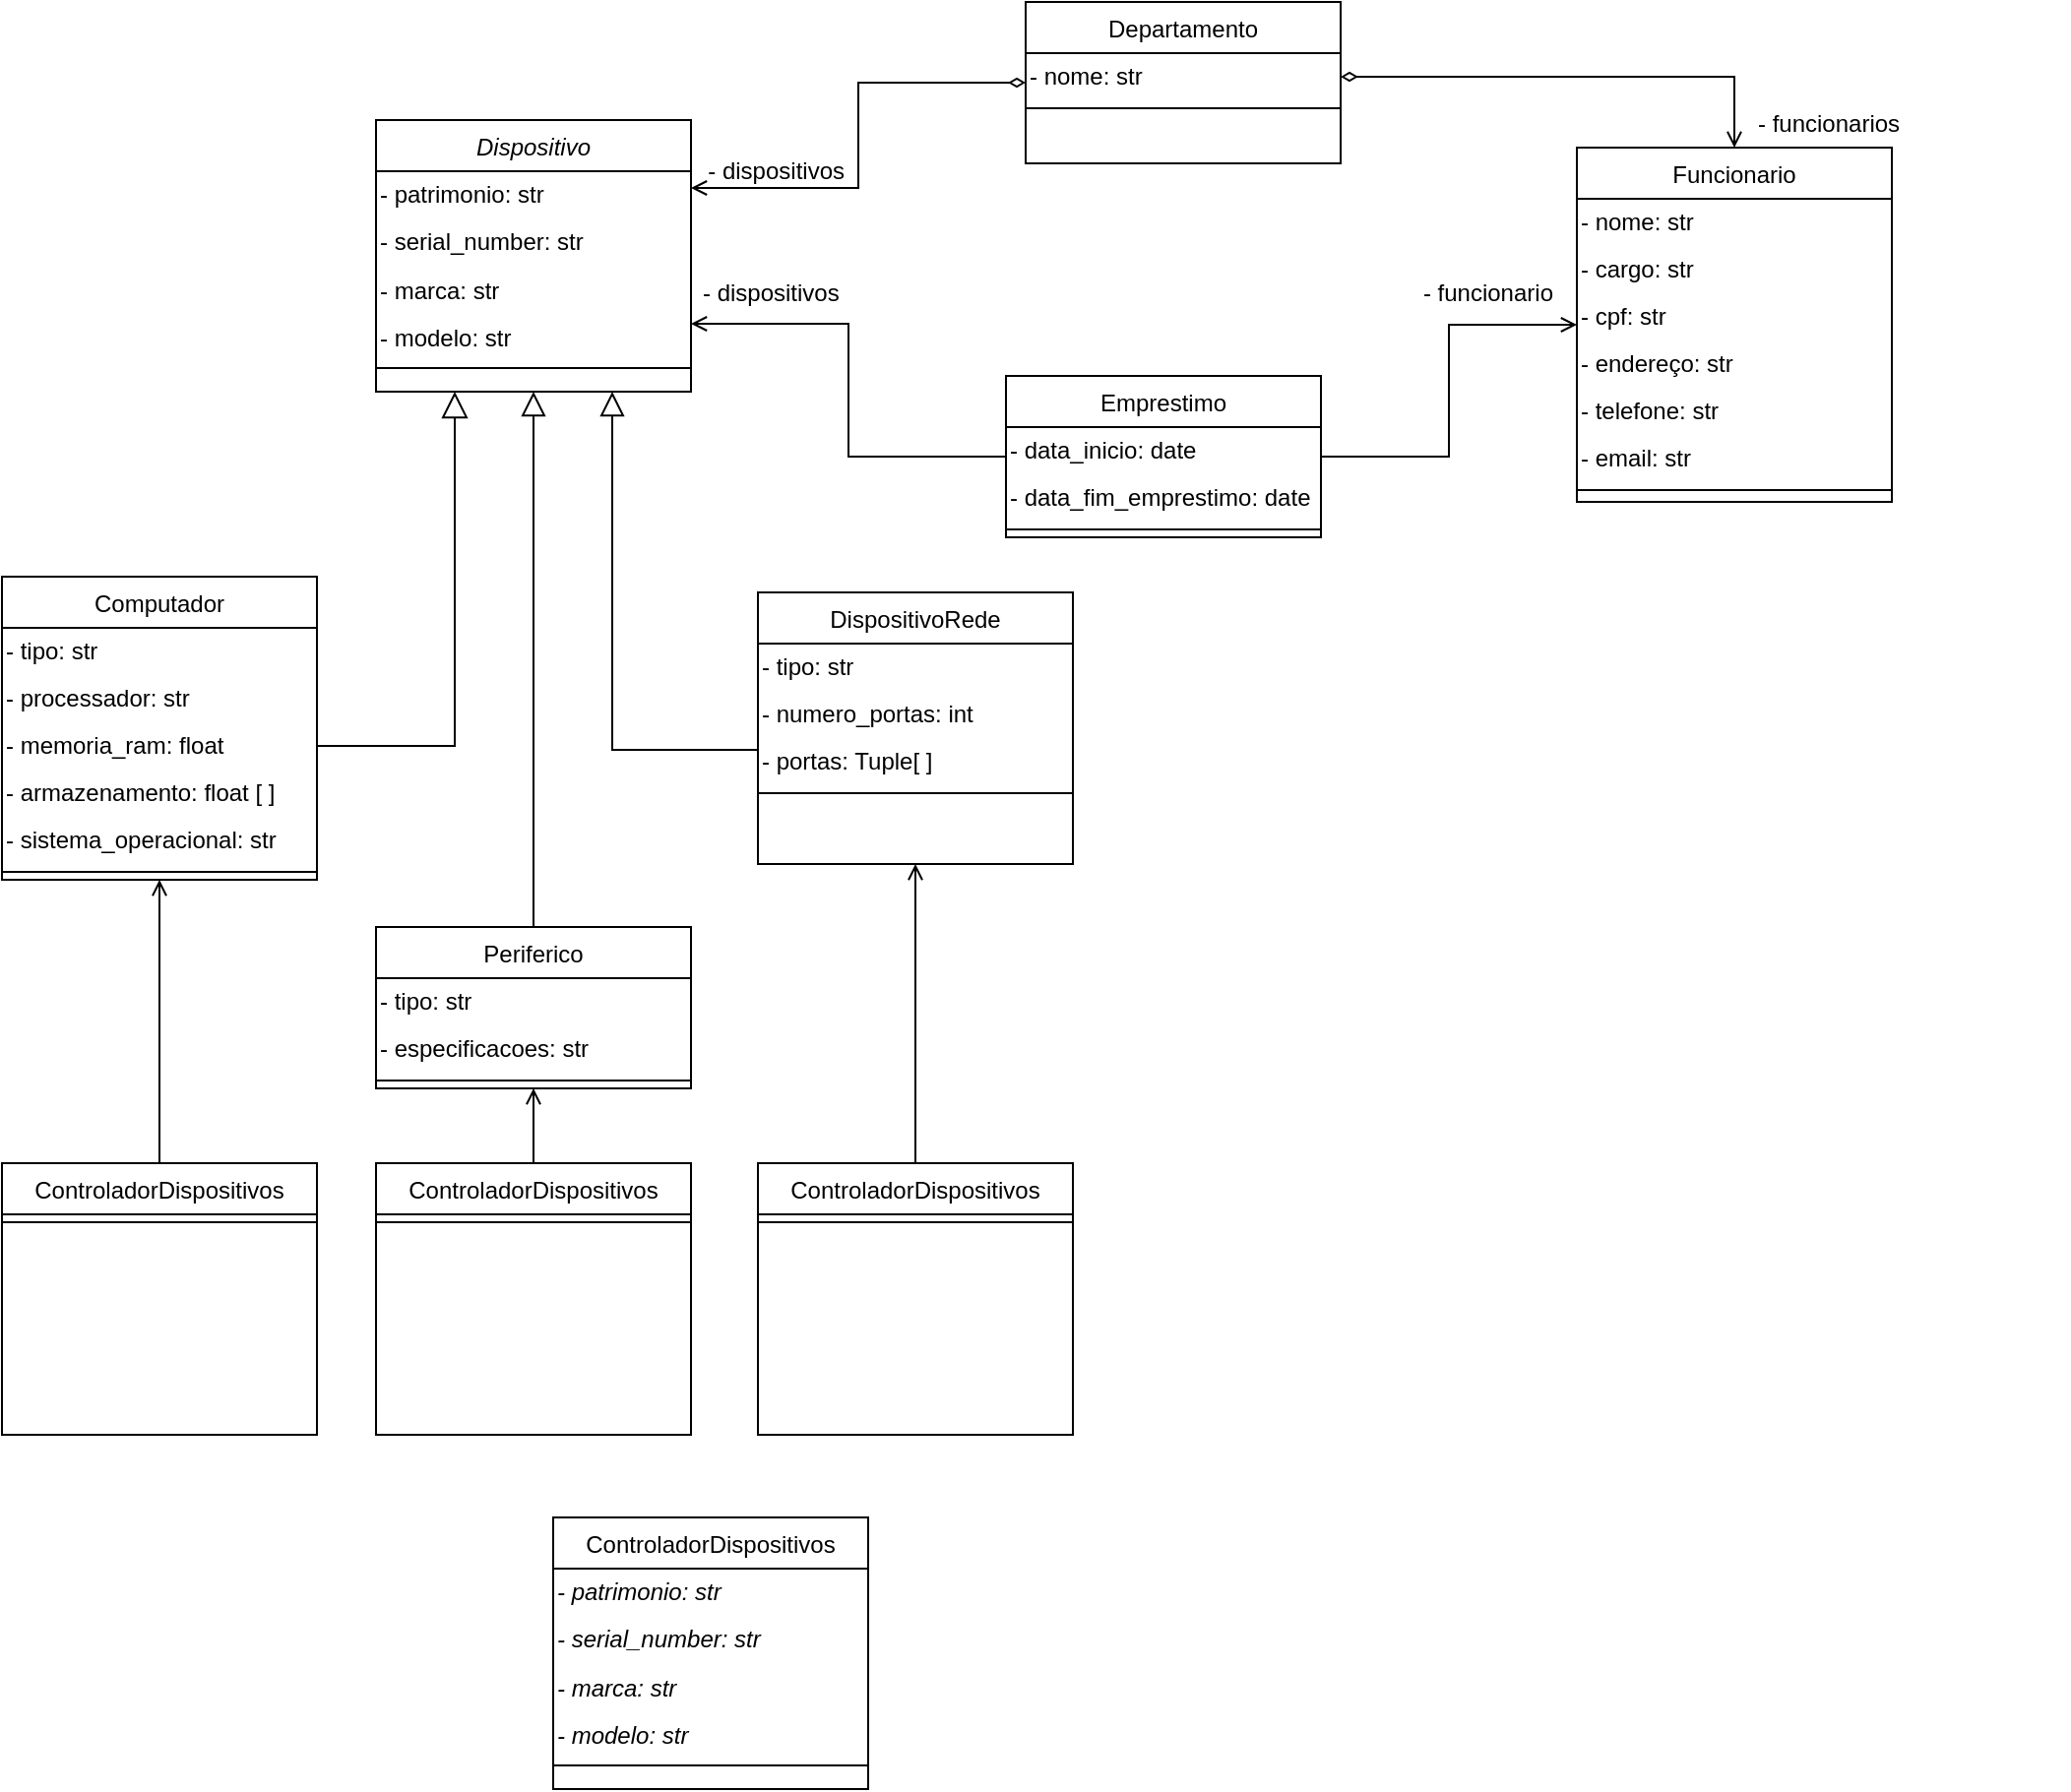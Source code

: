 <mxfile version="21.1.8" type="github">
  <diagram id="C5RBs43oDa-KdzZeNtuy" name="Page-1">
    <mxGraphModel dx="1366" dy="668" grid="1" gridSize="10" guides="1" tooltips="1" connect="1" arrows="1" fold="1" page="1" pageScale="1" pageWidth="827" pageHeight="1169" math="0" shadow="0">
      <root>
        <mxCell id="WIyWlLk6GJQsqaUBKTNV-0" />
        <mxCell id="WIyWlLk6GJQsqaUBKTNV-1" parent="WIyWlLk6GJQsqaUBKTNV-0" />
        <mxCell id="NYMDARJwrDoibZUPulRY-10" style="edgeStyle=orthogonalEdgeStyle;rounded=0;orthogonalLoop=1;jettySize=auto;html=1;exitX=1;exitY=0.25;exitDx=0;exitDy=0;endArrow=diamondThin;endFill=0;entryX=0;entryY=0.5;entryDx=0;entryDy=0;startArrow=open;startFill=0;" parent="WIyWlLk6GJQsqaUBKTNV-1" source="zkfFHV4jXpPFQw0GAbJ--0" target="NYMDARJwrDoibZUPulRY-5" edge="1">
          <mxGeometry relative="1" as="geometry">
            <mxPoint x="800" y="415" as="targetPoint" />
          </mxGeometry>
        </mxCell>
        <mxCell id="zkfFHV4jXpPFQw0GAbJ--0" value="Dispositivo" style="swimlane;fontStyle=2;align=center;verticalAlign=top;childLayout=stackLayout;horizontal=1;startSize=26;horizontalStack=0;resizeParent=1;resizeLast=0;collapsible=1;marginBottom=0;rounded=0;shadow=0;strokeWidth=1;" parent="WIyWlLk6GJQsqaUBKTNV-1" vertex="1">
          <mxGeometry x="380" y="340" width="160" height="138" as="geometry">
            <mxRectangle x="230" y="140" width="160" height="26" as="alternateBounds" />
          </mxGeometry>
        </mxCell>
        <mxCell id="NYMDARJwrDoibZUPulRY-16" value="&lt;span&gt;- patrimonio: str&lt;/span&gt;" style="text;html=1;strokeColor=none;fillColor=none;align=left;verticalAlign=middle;whiteSpace=wrap;rounded=0;fontStyle=0" parent="zkfFHV4jXpPFQw0GAbJ--0" vertex="1">
          <mxGeometry y="26" width="160" height="24" as="geometry" />
        </mxCell>
        <mxCell id="NYMDARJwrDoibZUPulRY-17" value="&lt;span&gt;- serial_number: str&lt;/span&gt;" style="text;html=1;strokeColor=none;fillColor=none;align=left;verticalAlign=middle;whiteSpace=wrap;rounded=0;fontStyle=0" parent="zkfFHV4jXpPFQw0GAbJ--0" vertex="1">
          <mxGeometry y="50" width="160" height="24" as="geometry" />
        </mxCell>
        <mxCell id="NYMDARJwrDoibZUPulRY-18" value="&lt;span&gt;- marca: str&lt;/span&gt;" style="text;html=1;strokeColor=none;fillColor=none;align=left;verticalAlign=middle;whiteSpace=wrap;rounded=0;spacing=2;fontStyle=0" parent="zkfFHV4jXpPFQw0GAbJ--0" vertex="1">
          <mxGeometry y="74" width="160" height="26" as="geometry" />
        </mxCell>
        <mxCell id="NYMDARJwrDoibZUPulRY-41" value="&lt;span&gt;- modelo: str&lt;/span&gt;" style="text;html=1;strokeColor=none;fillColor=none;align=left;verticalAlign=middle;whiteSpace=wrap;rounded=0;spacing=2;fontStyle=0" parent="zkfFHV4jXpPFQw0GAbJ--0" vertex="1">
          <mxGeometry y="100" width="160" height="22" as="geometry" />
        </mxCell>
        <mxCell id="zkfFHV4jXpPFQw0GAbJ--4" value="" style="line;html=1;strokeWidth=1;align=left;verticalAlign=middle;spacingTop=-1;spacingLeft=3;spacingRight=3;rotatable=0;labelPosition=right;points=[];portConstraint=eastwest;" parent="zkfFHV4jXpPFQw0GAbJ--0" vertex="1">
          <mxGeometry y="122" width="160" height="8" as="geometry" />
        </mxCell>
        <mxCell id="zkfFHV4jXpPFQw0GAbJ--13" value="Periferico" style="swimlane;fontStyle=0;align=center;verticalAlign=top;childLayout=stackLayout;horizontal=1;startSize=26;horizontalStack=0;resizeParent=1;resizeLast=0;collapsible=1;marginBottom=0;rounded=0;shadow=0;strokeWidth=1;" parent="WIyWlLk6GJQsqaUBKTNV-1" vertex="1">
          <mxGeometry x="380" y="750" width="160" height="82" as="geometry">
            <mxRectangle x="340" y="380" width="170" height="26" as="alternateBounds" />
          </mxGeometry>
        </mxCell>
        <mxCell id="NYMDARJwrDoibZUPulRY-45" value="- tipo: str" style="text;html=1;strokeColor=none;fillColor=none;align=left;verticalAlign=middle;whiteSpace=wrap;rounded=0;" parent="zkfFHV4jXpPFQw0GAbJ--13" vertex="1">
          <mxGeometry y="26" width="160" height="24" as="geometry" />
        </mxCell>
        <mxCell id="NYMDARJwrDoibZUPulRY-46" value="- especificacoes: str" style="text;html=1;strokeColor=none;fillColor=none;align=left;verticalAlign=middle;whiteSpace=wrap;rounded=0;" parent="zkfFHV4jXpPFQw0GAbJ--13" vertex="1">
          <mxGeometry y="50" width="160" height="24" as="geometry" />
        </mxCell>
        <mxCell id="zkfFHV4jXpPFQw0GAbJ--15" value="" style="line;html=1;strokeWidth=1;align=left;verticalAlign=middle;spacingTop=-1;spacingLeft=3;spacingRight=3;rotatable=0;labelPosition=right;points=[];portConstraint=eastwest;" parent="zkfFHV4jXpPFQw0GAbJ--13" vertex="1">
          <mxGeometry y="74" width="160" height="8" as="geometry" />
        </mxCell>
        <mxCell id="zkfFHV4jXpPFQw0GAbJ--16" value="" style="endArrow=block;endSize=10;endFill=0;shadow=0;strokeWidth=1;rounded=0;edgeStyle=elbowEdgeStyle;elbow=vertical;entryX=0.5;entryY=1;entryDx=0;entryDy=0;" parent="WIyWlLk6GJQsqaUBKTNV-1" source="zkfFHV4jXpPFQw0GAbJ--13" target="zkfFHV4jXpPFQw0GAbJ--0" edge="1">
          <mxGeometry width="160" relative="1" as="geometry">
            <mxPoint x="370" y="633" as="sourcePoint" />
            <mxPoint x="450" y="480" as="targetPoint" />
          </mxGeometry>
        </mxCell>
        <mxCell id="NYMDARJwrDoibZUPulRY-9" style="edgeStyle=orthogonalEdgeStyle;rounded=0;orthogonalLoop=1;jettySize=auto;html=1;exitX=1;exitY=0.5;exitDx=0;exitDy=0;entryX=0.5;entryY=0;entryDx=0;entryDy=0;endArrow=open;endFill=0;startArrow=diamondThin;startFill=0;" parent="WIyWlLk6GJQsqaUBKTNV-1" source="NYMDARJwrDoibZUPulRY-19" target="NYMDARJwrDoibZUPulRY-7" edge="1">
          <mxGeometry relative="1" as="geometry" />
        </mxCell>
        <mxCell id="NYMDARJwrDoibZUPulRY-5" value="Departamento" style="swimlane;fontStyle=0;align=center;verticalAlign=top;childLayout=stackLayout;horizontal=1;startSize=26;horizontalStack=0;resizeParent=1;resizeLast=0;collapsible=1;marginBottom=0;rounded=0;shadow=0;strokeWidth=1;" parent="WIyWlLk6GJQsqaUBKTNV-1" vertex="1">
          <mxGeometry x="710" y="280" width="160" height="82" as="geometry">
            <mxRectangle x="340" y="380" width="170" height="26" as="alternateBounds" />
          </mxGeometry>
        </mxCell>
        <mxCell id="NYMDARJwrDoibZUPulRY-19" value="- nome: str" style="text;html=1;strokeColor=none;fillColor=none;align=left;verticalAlign=middle;whiteSpace=wrap;rounded=0;" parent="NYMDARJwrDoibZUPulRY-5" vertex="1">
          <mxGeometry y="26" width="160" height="24" as="geometry" />
        </mxCell>
        <mxCell id="NYMDARJwrDoibZUPulRY-6" value="" style="line;html=1;strokeWidth=1;align=left;verticalAlign=middle;spacingTop=-1;spacingLeft=3;spacingRight=3;rotatable=0;labelPosition=right;points=[];portConstraint=eastwest;" parent="NYMDARJwrDoibZUPulRY-5" vertex="1">
          <mxGeometry y="50" width="160" height="8" as="geometry" />
        </mxCell>
        <mxCell id="NYMDARJwrDoibZUPulRY-7" value="Funcionario" style="swimlane;fontStyle=0;align=center;verticalAlign=top;childLayout=stackLayout;horizontal=1;startSize=26;horizontalStack=0;resizeParent=1;resizeLast=0;collapsible=1;marginBottom=0;rounded=0;shadow=0;strokeWidth=1;" parent="WIyWlLk6GJQsqaUBKTNV-1" vertex="1">
          <mxGeometry x="990" y="354" width="160" height="180" as="geometry">
            <mxRectangle x="340" y="380" width="170" height="26" as="alternateBounds" />
          </mxGeometry>
        </mxCell>
        <mxCell id="NYMDARJwrDoibZUPulRY-22" value="- nome: str" style="text;html=1;strokeColor=none;fillColor=none;align=left;verticalAlign=middle;whiteSpace=wrap;rounded=0;" parent="NYMDARJwrDoibZUPulRY-7" vertex="1">
          <mxGeometry y="26" width="160" height="24" as="geometry" />
        </mxCell>
        <mxCell id="NYMDARJwrDoibZUPulRY-23" value="- cargo: str" style="text;html=1;strokeColor=none;fillColor=none;align=left;verticalAlign=middle;whiteSpace=wrap;rounded=0;" parent="NYMDARJwrDoibZUPulRY-7" vertex="1">
          <mxGeometry y="50" width="160" height="24" as="geometry" />
        </mxCell>
        <mxCell id="NYMDARJwrDoibZUPulRY-24" value="- cpf: str" style="text;html=1;strokeColor=none;fillColor=none;align=left;verticalAlign=middle;whiteSpace=wrap;rounded=0;" parent="NYMDARJwrDoibZUPulRY-7" vertex="1">
          <mxGeometry y="74" width="160" height="24" as="geometry" />
        </mxCell>
        <mxCell id="NYMDARJwrDoibZUPulRY-25" value="- endereço: str" style="text;html=1;strokeColor=none;fillColor=none;align=left;verticalAlign=middle;whiteSpace=wrap;rounded=0;" parent="NYMDARJwrDoibZUPulRY-7" vertex="1">
          <mxGeometry y="98" width="160" height="24" as="geometry" />
        </mxCell>
        <mxCell id="NYMDARJwrDoibZUPulRY-26" value="- telefone: str" style="text;html=1;strokeColor=none;fillColor=none;align=left;verticalAlign=middle;whiteSpace=wrap;rounded=0;" parent="NYMDARJwrDoibZUPulRY-7" vertex="1">
          <mxGeometry y="122" width="160" height="24" as="geometry" />
        </mxCell>
        <mxCell id="NYMDARJwrDoibZUPulRY-27" value="- email: str" style="text;html=1;strokeColor=none;fillColor=none;align=left;verticalAlign=middle;whiteSpace=wrap;rounded=0;" parent="NYMDARJwrDoibZUPulRY-7" vertex="1">
          <mxGeometry y="146" width="160" height="24" as="geometry" />
        </mxCell>
        <mxCell id="NYMDARJwrDoibZUPulRY-8" value="" style="line;html=1;strokeWidth=1;align=left;verticalAlign=middle;spacingTop=-1;spacingLeft=3;spacingRight=3;rotatable=0;labelPosition=right;points=[];portConstraint=eastwest;" parent="NYMDARJwrDoibZUPulRY-7" vertex="1">
          <mxGeometry y="170" width="160" height="8" as="geometry" />
        </mxCell>
        <mxCell id="NYMDARJwrDoibZUPulRY-14" style="edgeStyle=orthogonalEdgeStyle;rounded=0;orthogonalLoop=1;jettySize=auto;html=1;exitX=0;exitY=0.5;exitDx=0;exitDy=0;entryX=1;entryY=0.75;entryDx=0;entryDy=0;endArrow=open;endFill=0;" parent="WIyWlLk6GJQsqaUBKTNV-1" source="NYMDARJwrDoibZUPulRY-12" target="zkfFHV4jXpPFQw0GAbJ--0" edge="1">
          <mxGeometry relative="1" as="geometry" />
        </mxCell>
        <mxCell id="NYMDARJwrDoibZUPulRY-15" style="edgeStyle=orthogonalEdgeStyle;rounded=0;orthogonalLoop=1;jettySize=auto;html=1;exitX=1;exitY=0.5;exitDx=0;exitDy=0;entryX=0;entryY=0.5;entryDx=0;entryDy=0;endArrow=open;endFill=0;" parent="WIyWlLk6GJQsqaUBKTNV-1" source="NYMDARJwrDoibZUPulRY-12" target="NYMDARJwrDoibZUPulRY-7" edge="1">
          <mxGeometry relative="1" as="geometry" />
        </mxCell>
        <mxCell id="NYMDARJwrDoibZUPulRY-12" value="Emprestimo" style="swimlane;fontStyle=0;align=center;verticalAlign=top;childLayout=stackLayout;horizontal=1;startSize=26;horizontalStack=0;resizeParent=1;resizeLast=0;collapsible=1;marginBottom=0;rounded=0;shadow=0;strokeWidth=1;" parent="WIyWlLk6GJQsqaUBKTNV-1" vertex="1">
          <mxGeometry x="700" y="470" width="160" height="82" as="geometry">
            <mxRectangle x="340" y="380" width="170" height="26" as="alternateBounds" />
          </mxGeometry>
        </mxCell>
        <mxCell id="NYMDARJwrDoibZUPulRY-32" value="- data_inicio: date" style="text;html=1;strokeColor=none;fillColor=none;align=left;verticalAlign=middle;whiteSpace=wrap;rounded=0;spacing=2;" parent="NYMDARJwrDoibZUPulRY-12" vertex="1">
          <mxGeometry y="26" width="160" height="24" as="geometry" />
        </mxCell>
        <mxCell id="NYMDARJwrDoibZUPulRY-33" value="- data_fim_emprestimo: date" style="text;html=1;strokeColor=none;fillColor=none;align=left;verticalAlign=middle;whiteSpace=wrap;rounded=0;spacing=2;" parent="NYMDARJwrDoibZUPulRY-12" vertex="1">
          <mxGeometry y="50" width="160" height="24" as="geometry" />
        </mxCell>
        <mxCell id="NYMDARJwrDoibZUPulRY-13" value="" style="line;html=1;strokeWidth=1;align=left;verticalAlign=middle;spacingTop=-1;spacingLeft=3;spacingRight=3;rotatable=0;labelPosition=right;points=[];portConstraint=eastwest;" parent="NYMDARJwrDoibZUPulRY-12" vertex="1">
          <mxGeometry y="74" width="160" height="8" as="geometry" />
        </mxCell>
        <mxCell id="NYMDARJwrDoibZUPulRY-21" value="- funcionarios" style="text;html=1;strokeColor=none;fillColor=none;align=left;verticalAlign=middle;whiteSpace=wrap;rounded=0;" parent="WIyWlLk6GJQsqaUBKTNV-1" vertex="1">
          <mxGeometry x="1080" y="330" width="160" height="24" as="geometry" />
        </mxCell>
        <mxCell id="NYMDARJwrDoibZUPulRY-28" value="- dispositivos" style="text;html=1;strokeColor=none;fillColor=none;align=left;verticalAlign=middle;whiteSpace=wrap;rounded=0;spacing=2;" parent="WIyWlLk6GJQsqaUBKTNV-1" vertex="1">
          <mxGeometry x="544" y="416" width="86" height="24" as="geometry" />
        </mxCell>
        <mxCell id="NYMDARJwrDoibZUPulRY-30" value="- funcionario" style="text;html=1;strokeColor=none;fillColor=none;align=right;verticalAlign=middle;whiteSpace=wrap;rounded=0;spacing=2;" parent="WIyWlLk6GJQsqaUBKTNV-1" vertex="1">
          <mxGeometry x="820" y="416" width="160" height="24" as="geometry" />
        </mxCell>
        <mxCell id="NYMDARJwrDoibZUPulRY-31" value="&lt;font color=&quot;#000000&quot;&gt;- dispositivos&lt;/font&gt;" style="text;html=1;strokeColor=none;fillColor=none;align=right;verticalAlign=middle;whiteSpace=wrap;rounded=0;spacing=2;fontColor=#FF5E36;" parent="WIyWlLk6GJQsqaUBKTNV-1" vertex="1">
          <mxGeometry x="540" y="354" width="80" height="24" as="geometry" />
        </mxCell>
        <mxCell id="NYMDARJwrDoibZUPulRY-34" value="Computador" style="swimlane;fontStyle=0;align=center;verticalAlign=top;childLayout=stackLayout;horizontal=1;startSize=26;horizontalStack=0;resizeParent=1;resizeLast=0;collapsible=1;marginBottom=0;rounded=0;shadow=0;strokeWidth=1;" parent="WIyWlLk6GJQsqaUBKTNV-1" vertex="1">
          <mxGeometry x="190" y="572" width="160" height="154" as="geometry">
            <mxRectangle x="230" y="140" width="160" height="26" as="alternateBounds" />
          </mxGeometry>
        </mxCell>
        <mxCell id="NYMDARJwrDoibZUPulRY-53" value="- tipo: str" style="text;html=1;strokeColor=none;fillColor=none;align=left;verticalAlign=middle;whiteSpace=wrap;rounded=0;" parent="NYMDARJwrDoibZUPulRY-34" vertex="1">
          <mxGeometry y="26" width="160" height="24" as="geometry" />
        </mxCell>
        <mxCell id="NYMDARJwrDoibZUPulRY-35" value="- processador: str" style="text;html=1;strokeColor=none;fillColor=none;align=left;verticalAlign=middle;whiteSpace=wrap;rounded=0;" parent="NYMDARJwrDoibZUPulRY-34" vertex="1">
          <mxGeometry y="50" width="160" height="24" as="geometry" />
        </mxCell>
        <mxCell id="NYMDARJwrDoibZUPulRY-36" value="- memoria_ram: float" style="text;html=1;strokeColor=none;fillColor=none;align=left;verticalAlign=middle;whiteSpace=wrap;rounded=0;" parent="NYMDARJwrDoibZUPulRY-34" vertex="1">
          <mxGeometry y="74" width="160" height="24" as="geometry" />
        </mxCell>
        <mxCell id="NYMDARJwrDoibZUPulRY-37" value="- armazenamento: float [ ]" style="text;html=1;strokeColor=none;fillColor=none;align=left;verticalAlign=middle;whiteSpace=wrap;rounded=0;spacing=2;" parent="NYMDARJwrDoibZUPulRY-34" vertex="1">
          <mxGeometry y="98" width="160" height="24" as="geometry" />
        </mxCell>
        <mxCell id="NYMDARJwrDoibZUPulRY-39" value="- sistema_operacional: str" style="text;html=1;strokeColor=none;fillColor=none;align=left;verticalAlign=middle;whiteSpace=wrap;rounded=0;spacing=2;" parent="NYMDARJwrDoibZUPulRY-34" vertex="1">
          <mxGeometry y="122" width="160" height="24" as="geometry" />
        </mxCell>
        <mxCell id="NYMDARJwrDoibZUPulRY-38" value="" style="line;html=1;strokeWidth=1;align=left;verticalAlign=middle;spacingTop=-1;spacingLeft=3;spacingRight=3;rotatable=0;labelPosition=right;points=[];portConstraint=eastwest;" parent="NYMDARJwrDoibZUPulRY-34" vertex="1">
          <mxGeometry y="146" width="160" height="8" as="geometry" />
        </mxCell>
        <mxCell id="NYMDARJwrDoibZUPulRY-47" value="DispositivoRede" style="swimlane;fontStyle=0;align=center;verticalAlign=top;childLayout=stackLayout;horizontal=1;startSize=26;horizontalStack=0;resizeParent=1;resizeLast=0;collapsible=1;marginBottom=0;rounded=0;shadow=0;strokeWidth=1;" parent="WIyWlLk6GJQsqaUBKTNV-1" vertex="1">
          <mxGeometry x="574" y="580" width="160" height="138" as="geometry">
            <mxRectangle x="230" y="140" width="160" height="26" as="alternateBounds" />
          </mxGeometry>
        </mxCell>
        <mxCell id="NYMDARJwrDoibZUPulRY-48" value="- tipo: str" style="text;html=1;strokeColor=none;fillColor=none;align=left;verticalAlign=middle;whiteSpace=wrap;rounded=0;" parent="NYMDARJwrDoibZUPulRY-47" vertex="1">
          <mxGeometry y="26" width="160" height="24" as="geometry" />
        </mxCell>
        <mxCell id="NYMDARJwrDoibZUPulRY-49" value="- numero_portas: int" style="text;html=1;strokeColor=none;fillColor=none;align=left;verticalAlign=middle;whiteSpace=wrap;rounded=0;" parent="NYMDARJwrDoibZUPulRY-47" vertex="1">
          <mxGeometry y="50" width="160" height="24" as="geometry" />
        </mxCell>
        <mxCell id="NYMDARJwrDoibZUPulRY-50" value="- portas: Tuple[ ]" style="text;html=1;strokeColor=none;fillColor=none;align=left;verticalAlign=middle;whiteSpace=wrap;rounded=0;spacing=2;" parent="NYMDARJwrDoibZUPulRY-47" vertex="1">
          <mxGeometry y="74" width="160" height="24" as="geometry" />
        </mxCell>
        <mxCell id="NYMDARJwrDoibZUPulRY-52" value="" style="line;html=1;strokeWidth=1;align=left;verticalAlign=middle;spacingTop=-1;spacingLeft=3;spacingRight=3;rotatable=0;labelPosition=right;points=[];portConstraint=eastwest;" parent="NYMDARJwrDoibZUPulRY-47" vertex="1">
          <mxGeometry y="98" width="160" height="8" as="geometry" />
        </mxCell>
        <mxCell id="nvPoZxZMlYjXfIzX_Q3Y-1" value="" style="endArrow=block;endSize=10;endFill=0;shadow=0;strokeWidth=1;rounded=0;edgeStyle=elbowEdgeStyle;elbow=vertical;entryX=0.75;entryY=1;entryDx=0;entryDy=0;exitX=0;exitY=0.5;exitDx=0;exitDy=0;" edge="1" parent="WIyWlLk6GJQsqaUBKTNV-1" source="NYMDARJwrDoibZUPulRY-49" target="zkfFHV4jXpPFQw0GAbJ--0">
          <mxGeometry width="160" relative="1" as="geometry">
            <mxPoint x="579.5" y="642" as="sourcePoint" />
            <mxPoint x="579.5" y="490" as="targetPoint" />
            <Array as="points">
              <mxPoint x="540" y="660" />
              <mxPoint x="580" y="600" />
              <mxPoint x="560" y="620" />
            </Array>
          </mxGeometry>
        </mxCell>
        <mxCell id="nvPoZxZMlYjXfIzX_Q3Y-3" style="edgeStyle=orthogonalEdgeStyle;rounded=0;orthogonalLoop=1;jettySize=auto;html=1;exitX=1;exitY=0.5;exitDx=0;exitDy=0;entryX=0.25;entryY=1;entryDx=0;entryDy=0;endArrow=block;endFill=0;endSize=11;" edge="1" parent="WIyWlLk6GJQsqaUBKTNV-1" source="NYMDARJwrDoibZUPulRY-36" target="zkfFHV4jXpPFQw0GAbJ--0">
          <mxGeometry relative="1" as="geometry" />
        </mxCell>
        <mxCell id="nvPoZxZMlYjXfIzX_Q3Y-22" style="edgeStyle=orthogonalEdgeStyle;rounded=0;orthogonalLoop=1;jettySize=auto;html=1;exitX=0.5;exitY=0;exitDx=0;exitDy=0;entryX=0.5;entryY=1;entryDx=0;entryDy=0;endArrow=open;endFill=0;" edge="1" parent="WIyWlLk6GJQsqaUBKTNV-1" source="nvPoZxZMlYjXfIzX_Q3Y-4" target="zkfFHV4jXpPFQw0GAbJ--13">
          <mxGeometry relative="1" as="geometry" />
        </mxCell>
        <mxCell id="nvPoZxZMlYjXfIzX_Q3Y-4" value="ControladorDispositivos" style="swimlane;fontStyle=0;align=center;verticalAlign=top;childLayout=stackLayout;horizontal=1;startSize=26;horizontalStack=0;resizeParent=1;resizeLast=0;collapsible=1;marginBottom=0;rounded=0;shadow=0;strokeWidth=1;" vertex="1" parent="WIyWlLk6GJQsqaUBKTNV-1">
          <mxGeometry x="380" y="870" width="160" height="138" as="geometry">
            <mxRectangle x="230" y="140" width="160" height="26" as="alternateBounds" />
          </mxGeometry>
        </mxCell>
        <mxCell id="nvPoZxZMlYjXfIzX_Q3Y-9" value="" style="line;html=1;strokeWidth=1;align=left;verticalAlign=middle;spacingTop=-1;spacingLeft=3;spacingRight=3;rotatable=0;labelPosition=right;points=[];portConstraint=eastwest;" vertex="1" parent="nvPoZxZMlYjXfIzX_Q3Y-4">
          <mxGeometry y="26" width="160" height="8" as="geometry" />
        </mxCell>
        <mxCell id="nvPoZxZMlYjXfIzX_Q3Y-20" style="edgeStyle=orthogonalEdgeStyle;rounded=0;orthogonalLoop=1;jettySize=auto;html=1;exitX=0.5;exitY=0;exitDx=0;exitDy=0;entryX=0.5;entryY=1;entryDx=0;entryDy=0;endArrow=open;endFill=0;" edge="1" parent="WIyWlLk6GJQsqaUBKTNV-1" source="nvPoZxZMlYjXfIzX_Q3Y-29" target="NYMDARJwrDoibZUPulRY-34">
          <mxGeometry relative="1" as="geometry" />
        </mxCell>
        <mxCell id="nvPoZxZMlYjXfIzX_Q3Y-21" style="edgeStyle=orthogonalEdgeStyle;rounded=0;orthogonalLoop=1;jettySize=auto;html=1;exitX=0.5;exitY=0;exitDx=0;exitDy=0;entryX=0.5;entryY=1;entryDx=0;entryDy=0;endArrow=open;endFill=0;" edge="1" parent="WIyWlLk6GJQsqaUBKTNV-1" source="nvPoZxZMlYjXfIzX_Q3Y-35" target="NYMDARJwrDoibZUPulRY-47">
          <mxGeometry relative="1" as="geometry">
            <mxPoint x="656" y="730" as="targetPoint" />
          </mxGeometry>
        </mxCell>
        <mxCell id="nvPoZxZMlYjXfIzX_Q3Y-23" value="ControladorDispositivos" style="swimlane;fontStyle=0;align=center;verticalAlign=top;childLayout=stackLayout;horizontal=1;startSize=26;horizontalStack=0;resizeParent=1;resizeLast=0;collapsible=1;marginBottom=0;rounded=0;shadow=0;strokeWidth=1;" vertex="1" parent="WIyWlLk6GJQsqaUBKTNV-1">
          <mxGeometry x="470" y="1050" width="160" height="138" as="geometry">
            <mxRectangle x="230" y="140" width="160" height="26" as="alternateBounds" />
          </mxGeometry>
        </mxCell>
        <mxCell id="nvPoZxZMlYjXfIzX_Q3Y-24" value="&lt;i&gt;- patrimonio: str&lt;/i&gt;" style="text;html=1;strokeColor=none;fillColor=none;align=left;verticalAlign=middle;whiteSpace=wrap;rounded=0;" vertex="1" parent="nvPoZxZMlYjXfIzX_Q3Y-23">
          <mxGeometry y="26" width="160" height="24" as="geometry" />
        </mxCell>
        <mxCell id="nvPoZxZMlYjXfIzX_Q3Y-25" value="&lt;i&gt;- serial_number: str&lt;/i&gt;" style="text;html=1;strokeColor=none;fillColor=none;align=left;verticalAlign=middle;whiteSpace=wrap;rounded=0;" vertex="1" parent="nvPoZxZMlYjXfIzX_Q3Y-23">
          <mxGeometry y="50" width="160" height="24" as="geometry" />
        </mxCell>
        <mxCell id="nvPoZxZMlYjXfIzX_Q3Y-26" value="&lt;i&gt;- marca: str&lt;/i&gt;" style="text;html=1;strokeColor=none;fillColor=none;align=left;verticalAlign=middle;whiteSpace=wrap;rounded=0;spacing=2;" vertex="1" parent="nvPoZxZMlYjXfIzX_Q3Y-23">
          <mxGeometry y="74" width="160" height="26" as="geometry" />
        </mxCell>
        <mxCell id="nvPoZxZMlYjXfIzX_Q3Y-27" value="&lt;i&gt;- modelo: str&lt;/i&gt;" style="text;html=1;strokeColor=none;fillColor=none;align=left;verticalAlign=middle;whiteSpace=wrap;rounded=0;spacing=2;" vertex="1" parent="nvPoZxZMlYjXfIzX_Q3Y-23">
          <mxGeometry y="100" width="160" height="22" as="geometry" />
        </mxCell>
        <mxCell id="nvPoZxZMlYjXfIzX_Q3Y-28" value="" style="line;html=1;strokeWidth=1;align=left;verticalAlign=middle;spacingTop=-1;spacingLeft=3;spacingRight=3;rotatable=0;labelPosition=right;points=[];portConstraint=eastwest;" vertex="1" parent="nvPoZxZMlYjXfIzX_Q3Y-23">
          <mxGeometry y="122" width="160" height="8" as="geometry" />
        </mxCell>
        <mxCell id="nvPoZxZMlYjXfIzX_Q3Y-29" value="ControladorDispositivos" style="swimlane;fontStyle=0;align=center;verticalAlign=top;childLayout=stackLayout;horizontal=1;startSize=26;horizontalStack=0;resizeParent=1;resizeLast=0;collapsible=1;marginBottom=0;rounded=0;shadow=0;strokeWidth=1;" vertex="1" parent="WIyWlLk6GJQsqaUBKTNV-1">
          <mxGeometry x="190" y="870" width="160" height="138" as="geometry">
            <mxRectangle x="230" y="140" width="160" height="26" as="alternateBounds" />
          </mxGeometry>
        </mxCell>
        <mxCell id="nvPoZxZMlYjXfIzX_Q3Y-34" value="" style="line;html=1;strokeWidth=1;align=left;verticalAlign=middle;spacingTop=-1;spacingLeft=3;spacingRight=3;rotatable=0;labelPosition=right;points=[];portConstraint=eastwest;" vertex="1" parent="nvPoZxZMlYjXfIzX_Q3Y-29">
          <mxGeometry y="26" width="160" height="8" as="geometry" />
        </mxCell>
        <mxCell id="nvPoZxZMlYjXfIzX_Q3Y-35" value="ControladorDispositivos" style="swimlane;fontStyle=0;align=center;verticalAlign=top;childLayout=stackLayout;horizontal=1;startSize=26;horizontalStack=0;resizeParent=1;resizeLast=0;collapsible=1;marginBottom=0;rounded=0;shadow=0;strokeWidth=1;" vertex="1" parent="WIyWlLk6GJQsqaUBKTNV-1">
          <mxGeometry x="574" y="870" width="160" height="138" as="geometry">
            <mxRectangle x="230" y="140" width="160" height="26" as="alternateBounds" />
          </mxGeometry>
        </mxCell>
        <mxCell id="nvPoZxZMlYjXfIzX_Q3Y-40" value="" style="line;html=1;strokeWidth=1;align=left;verticalAlign=middle;spacingTop=-1;spacingLeft=3;spacingRight=3;rotatable=0;labelPosition=right;points=[];portConstraint=eastwest;" vertex="1" parent="nvPoZxZMlYjXfIzX_Q3Y-35">
          <mxGeometry y="26" width="160" height="8" as="geometry" />
        </mxCell>
      </root>
    </mxGraphModel>
  </diagram>
</mxfile>
